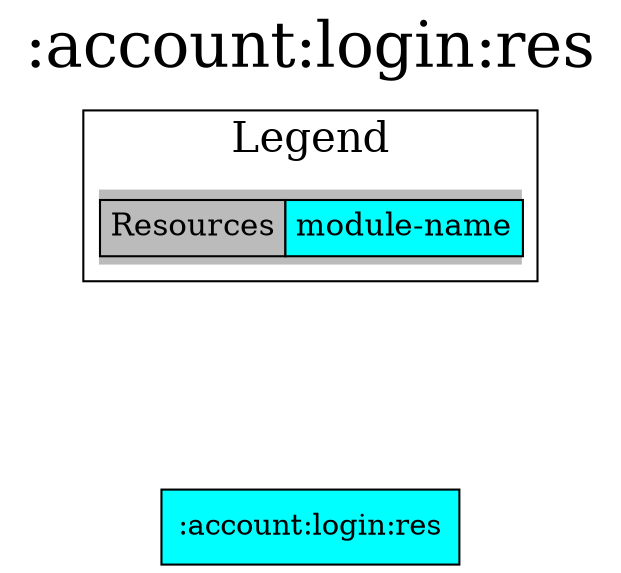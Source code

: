 digraph {
edge ["dir"="forward"]
graph ["dpi"="100","label"=":account:login:res","labelloc"="t","fontsize"="30","ranksep"="1.5","rankdir"="TB"]
node ["style"="filled"]
":account:login:res" ["shape"="box","fillcolor"="#00FFFF"]
{
edge ["dir"="none"]
graph ["rank"="same"]
":account:login:res"
}
subgraph "cluster_legend" {
edge ["dir"="none"]
graph ["label"="Legend","fontsize"="20"]
"Legend" ["style"="filled","fillcolor"="#bbbbbb","shape"="none","margin"="0","fontsize"="15","label"=<
<TABLE BORDER="0" CELLBORDER="1" CELLSPACING="0" CELLPADDING="4">
<TR><TD>Resources</TD><TD BGCOLOR="#00FFFF">module-name</TD></TR>
</TABLE>
>]
} -> ":account:login:res" ["style"="invis"]
}
